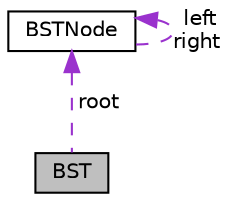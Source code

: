 digraph "BST"
{
 // LATEX_PDF_SIZE
  edge [fontname="Helvetica",fontsize="10",labelfontname="Helvetica",labelfontsize="10"];
  node [fontname="Helvetica",fontsize="10",shape=record];
  Node1 [label="BST",height=0.2,width=0.4,color="black", fillcolor="grey75", style="filled", fontcolor="black",tooltip="Несбалансированное бинарное дерево поиска для хранения Passenger."];
  Node2 -> Node1 [dir="back",color="darkorchid3",fontsize="10",style="dashed",label=" root" ,fontname="Helvetica"];
  Node2 [label="BSTNode",height=0.2,width=0.4,color="black", fillcolor="white", style="filled",URL="$structBSTNode.html",tooltip="Узел бинарного дерева поиска."];
  Node2 -> Node2 [dir="back",color="darkorchid3",fontsize="10",style="dashed",label=" left\nright" ,fontname="Helvetica"];
}
